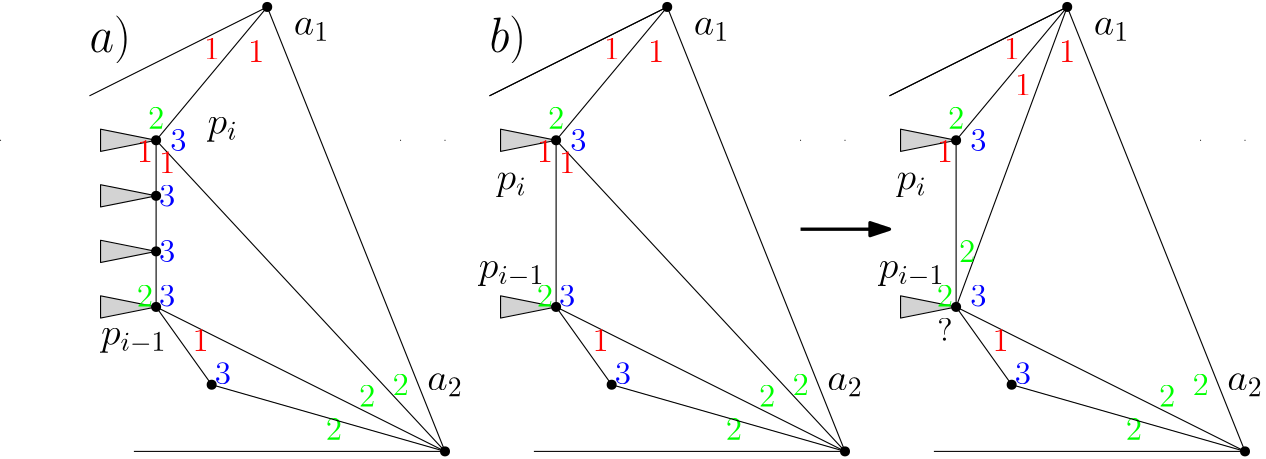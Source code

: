 <?xml version="1.0"?>
<!DOCTYPE ipe SYSTEM "ipe.dtd">
<ipe version="70206" creator="Ipe 7.2.7">
<info created="D:20190702125549" modified="D:20190703093959"/>
<ipestyle name="basic">
<symbol name="arrow/arc(spx)">
<path stroke="sym-stroke" fill="sym-stroke" pen="sym-pen">
0 0 m
-1 0.333 l
-1 -0.333 l
h
</path>
</symbol>
<symbol name="arrow/farc(spx)">
<path stroke="sym-stroke" fill="white" pen="sym-pen">
0 0 m
-1 0.333 l
-1 -0.333 l
h
</path>
</symbol>
<symbol name="arrow/ptarc(spx)">
<path stroke="sym-stroke" fill="sym-stroke" pen="sym-pen">
0 0 m
-1 0.333 l
-0.8 0 l
-1 -0.333 l
h
</path>
</symbol>
<symbol name="arrow/fptarc(spx)">
<path stroke="sym-stroke" fill="white" pen="sym-pen">
0 0 m
-1 0.333 l
-0.8 0 l
-1 -0.333 l
h
</path>
</symbol>
<symbol name="mark/circle(sx)" transformations="translations">
<path fill="sym-stroke">
0.6 0 0 0.6 0 0 e
0.4 0 0 0.4 0 0 e
</path>
</symbol>
<symbol name="mark/disk(sx)" transformations="translations">
<path fill="sym-stroke">
0.6 0 0 0.6 0 0 e
</path>
</symbol>
<symbol name="mark/fdisk(sfx)" transformations="translations">
<group>
<path fill="sym-fill">
0.5 0 0 0.5 0 0 e
</path>
<path fill="sym-stroke" fillrule="eofill">
0.6 0 0 0.6 0 0 e
0.4 0 0 0.4 0 0 e
</path>
</group>
</symbol>
<symbol name="mark/box(sx)" transformations="translations">
<path fill="sym-stroke" fillrule="eofill">
-0.6 -0.6 m
0.6 -0.6 l
0.6 0.6 l
-0.6 0.6 l
h
-0.4 -0.4 m
0.4 -0.4 l
0.4 0.4 l
-0.4 0.4 l
h
</path>
</symbol>
<symbol name="mark/square(sx)" transformations="translations">
<path fill="sym-stroke">
-0.6 -0.6 m
0.6 -0.6 l
0.6 0.6 l
-0.6 0.6 l
h
</path>
</symbol>
<symbol name="mark/fsquare(sfx)" transformations="translations">
<group>
<path fill="sym-fill">
-0.5 -0.5 m
0.5 -0.5 l
0.5 0.5 l
-0.5 0.5 l
h
</path>
<path fill="sym-stroke" fillrule="eofill">
-0.6 -0.6 m
0.6 -0.6 l
0.6 0.6 l
-0.6 0.6 l
h
-0.4 -0.4 m
0.4 -0.4 l
0.4 0.4 l
-0.4 0.4 l
h
</path>
</group>
</symbol>
<symbol name="mark/cross(sx)" transformations="translations">
<group>
<path fill="sym-stroke">
-0.43 -0.57 m
0.57 0.43 l
0.43 0.57 l
-0.57 -0.43 l
h
</path>
<path fill="sym-stroke">
-0.43 0.57 m
0.57 -0.43 l
0.43 -0.57 l
-0.57 0.43 l
h
</path>
</group>
</symbol>
<symbol name="arrow/fnormal(spx)">
<path stroke="sym-stroke" fill="white" pen="sym-pen">
0 0 m
-1 0.333 l
-1 -0.333 l
h
</path>
</symbol>
<symbol name="arrow/pointed(spx)">
<path stroke="sym-stroke" fill="sym-stroke" pen="sym-pen">
0 0 m
-1 0.333 l
-0.8 0 l
-1 -0.333 l
h
</path>
</symbol>
<symbol name="arrow/fpointed(spx)">
<path stroke="sym-stroke" fill="white" pen="sym-pen">
0 0 m
-1 0.333 l
-0.8 0 l
-1 -0.333 l
h
</path>
</symbol>
<symbol name="arrow/linear(spx)">
<path stroke="sym-stroke" pen="sym-pen">
-1 0.333 m
0 0 l
-1 -0.333 l
</path>
</symbol>
<symbol name="arrow/fdouble(spx)">
<path stroke="sym-stroke" fill="white" pen="sym-pen">
0 0 m
-1 0.333 l
-1 -0.333 l
h
-1 0 m
-2 0.333 l
-2 -0.333 l
h
</path>
</symbol>
<symbol name="arrow/double(spx)">
<path stroke="sym-stroke" fill="sym-stroke" pen="sym-pen">
0 0 m
-1 0.333 l
-1 -0.333 l
h
-1 0 m
-2 0.333 l
-2 -0.333 l
h
</path>
</symbol>
<pen name="heavier" value="0.8"/>
<pen name="fat" value="1.2"/>
<pen name="ultrafat" value="2"/>
<symbolsize name="large" value="5"/>
<symbolsize name="small" value="2"/>
<symbolsize name="tiny" value="1.1"/>
<arrowsize name="large" value="10"/>
<arrowsize name="small" value="5"/>
<arrowsize name="tiny" value="3"/>
<color name="red" value="1 0 0"/>
<color name="green" value="0 1 0"/>
<color name="blue" value="0 0 1"/>
<color name="yellow" value="1 1 0"/>
<color name="orange" value="1 0.647 0"/>
<color name="gold" value="1 0.843 0"/>
<color name="purple" value="0.627 0.125 0.941"/>
<color name="gray" value="0.745"/>
<color name="brown" value="0.647 0.165 0.165"/>
<color name="navy" value="0 0 0.502"/>
<color name="pink" value="1 0.753 0.796"/>
<color name="seagreen" value="0.18 0.545 0.341"/>
<color name="turquoise" value="0.251 0.878 0.816"/>
<color name="violet" value="0.933 0.51 0.933"/>
<color name="darkblue" value="0 0 0.545"/>
<color name="darkcyan" value="0 0.545 0.545"/>
<color name="darkgray" value="0.663"/>
<color name="darkgreen" value="0 0.392 0"/>
<color name="darkmagenta" value="0.545 0 0.545"/>
<color name="darkorange" value="1 0.549 0"/>
<color name="darkred" value="0.545 0 0"/>
<color name="lightblue" value="0.678 0.847 0.902"/>
<color name="lightcyan" value="0.878 1 1"/>
<color name="lightgray" value="0.827"/>
<color name="lightgreen" value="0.565 0.933 0.565"/>
<color name="lightyellow" value="1 1 0.878"/>
<dashstyle name="dashed" value="[4] 0"/>
<dashstyle name="dotted" value="[1 3] 0"/>
<dashstyle name="dash dotted" value="[4 2 1 2] 0"/>
<dashstyle name="dash dot dotted" value="[4 2 1 2 1 2] 0"/>
<textsize name="large" value="\large"/>
<textsize name="Large" value="\Large"/>
<textsize name="LARGE" value="\LARGE"/>
<textsize name="huge" value="\huge"/>
<textsize name="Huge" value="\Huge"/>
<textsize name="small" value="\small"/>
<textsize name="footnote" value="\footnotesize"/>
<textsize name="tiny" value="\tiny"/>
<textstyle name="center" begin="\begin{center}" end="\end{center}"/>
<textstyle name="itemize" begin="\begin{itemize}" end="\end{itemize}"/>
<textstyle name="item" begin="\begin{itemize}\item{}" end="\end{itemize}"/>
<gridsize name="4 pts" value="4"/>
<gridsize name="8 pts (~3 mm)" value="8"/>
<gridsize name="16 pts (~6 mm)" value="16"/>
<gridsize name="32 pts (~12 mm)" value="32"/>
<gridsize name="10 pts (~3.5 mm)" value="10"/>
<gridsize name="20 pts (~7 mm)" value="20"/>
<gridsize name="14 pts (~5 mm)" value="14"/>
<gridsize name="28 pts (~10 mm)" value="28"/>
<gridsize name="56 pts (~20 mm)" value="56"/>
<anglesize name="90 deg" value="90"/>
<anglesize name="60 deg" value="60"/>
<anglesize name="45 deg" value="45"/>
<anglesize name="30 deg" value="30"/>
<anglesize name="22.5 deg" value="22.5"/>
<opacity name="10%" value="0.1"/>
<opacity name="30%" value="0.3"/>
<opacity name="50%" value="0.5"/>
<opacity name="75%" value="0.75"/>
<tiling name="falling" angle="-60" step="4" width="1"/>
<tiling name="rising" angle="30" step="4" width="1"/>
</ipestyle>
<page>
<layer name="alpha"/>
<view layers="alpha" active="alpha"/>
<path layer="alpha" stroke="black" cap="1">
32 400 m
32 400 l
</path>
<path stroke="black">
128 448 m
192 288 l
</path>
<use name="mark/disk(sx)" pos="128 448" size="normal" stroke="black"/>
<use name="mark/disk(sx)" pos="192 288" size="normal" stroke="black"/>
<path stroke="black">
128 448 m
64 416 l
</path>
<path stroke="black">
192 288 m
80 288 l
</path>
<text matrix="1 0 0 1 0 -8" transformations="translations" pos="144 448" stroke="black" type="label" width="12.853" height="6.179" depth="2.15" halign="center" valign="center" size="Large" style="math">a_1</text>
<text matrix="1 0 0 1 0 40" transformations="translations" pos="192 272" stroke="black" type="label" width="12.853" height="6.179" depth="2.15" halign="center" valign="center" size="Large" style="math">a_2</text>
<path matrix="1 0 0 1 160 0" stroke="black" cap="1">
32 400 m
32 400 l
</path>
<text matrix="1 0 0 1 -80 132" transformations="translations" pos="192 272" stroke="black" type="label" width="10.981" height="6.176" depth="2.79" halign="center" valign="center" size="Large" style="math">p_i
</text>
<path matrix="1 0 0 1 144 0" stroke="black" cap="1">
32 400 m
32 400 l
</path>
<text transformations="translations" pos="64 432" stroke="black" type="label" width="14.945" height="12.896" depth="4.29" valign="baseline" size="LARGE" style="math">a)</text>
<path stroke="black">
192 288 m
88 340 l
</path>
<path matrix="1 0 0 1 144 0" stroke="black">
128 448 m
64 416 l
</path>
<text matrix="1 0 0 1 144 0" transformations="translations" pos="64 432" stroke="black" type="label" width="13.264" height="12.896" depth="4.29" valign="baseline" size="LARGE" style="math">b)
</text>
<path stroke="black" pen="fat" rarrow="normal/normal">
352 368 m
320 368 l
</path>
<text matrix="1 0 0 1 -112 56" transformations="translations" pos="192 272" stroke="black" type="label" width="23.711" height="6.179" depth="2.98" halign="center" valign="center" size="Large" style="math">p_{i-1}
</text>
<path matrix="1 0 0 1 0 -8" stroke="black" fill="lightgray">
88 408 m
68 412 l
68 404 l
88 408 l
</path>
<path matrix="1 0 0 1 0 -28" stroke="black" fill="lightgray">
88 408 m
68 412 l
68 404 l
88 408 l
</path>
<path matrix="1 0 0 1 0 -48" stroke="black" fill="lightgray">
88 408 m
68 412 l
68 404 l
88 408 l
</path>
<path matrix="1 0 0 1 0 -68" stroke="black" fill="lightgray">
88 408 m
68 412 l
68 404 l
88 408 l
</path>
<use name="mark/disk(sx)" pos="88 340" size="normal" stroke="black"/>
<use matrix="1 0 0 1 0 -4" name="mark/disk(sx)" pos="88 384" size="normal" stroke="black"/>
<use name="mark/disk(sx)" pos="88 360" size="normal" stroke="black"/>
<path stroke="black">
128 448 m
88 400 l
88 340 l
</path>
<use name="mark/disk(sx)" pos="88 400" size="normal" stroke="black"/>
<text matrix="1 0 0 1 -140 0" transformations="translations" pos="264 432" stroke="red" type="label" width="5.853" height="7.704" depth="0" halign="center" valign="center" size="large" style="math">1</text>
<text matrix="1 0 0 1 -156 0.947249" transformations="translations" pos="264 432" stroke="red" type="label" width="5.853" height="7.704" depth="0" halign="center" valign="center" size="large" style="math">1</text>
<text matrix="1 0 0 1 -88 -120" transformations="translations" pos="264 432" stroke="green" type="label" width="5.853" height="7.704" depth="0" halign="center" valign="center" size="large" style="math">2</text>
<text matrix="1 0 0 1 -100 -124" transformations="translations" pos="264 432" stroke="green" type="label" width="5.853" height="7.704" depth="0" halign="center" valign="center" size="large" style="math">2</text>
<text matrix="1 0 0 1 -112 -136" transformations="translations" pos="264 432" stroke="green" type="label" width="5.853" height="7.704" depth="0" halign="center" valign="center" size="large" style="math">2</text>
<path stroke="black">
192 288 m
108 312 l
88 340 l
</path>
<use name="mark/disk(sx)" pos="108 312" size="normal" stroke="black"/>
<text matrix="1 0 0 1 -172 -88" transformations="translations" pos="264 432" stroke="blue" type="label" width="5.853" height="7.704" depth="0" halign="center" valign="center" size="large" style="math">3</text>
<text matrix="1 0 0 1 -172 -72" transformations="translations" pos="264 432" stroke="blue" type="label" width="5.853" height="7.704" depth="0" halign="center" valign="center" size="large" style="math">3</text>
<text matrix="1 0 0 1 -172 -52" transformations="translations" pos="264 432" stroke="blue" type="label" width="5.853" height="7.704" depth="0" halign="center" valign="center" size="large" style="math">3</text>
<path stroke="black">
88 400 m
192 288 l
</path>
<text matrix="1 0 0 1 -168 -32" transformations="translations" pos="264 432" stroke="blue" type="label" width="5.853" height="7.704" depth="0" halign="center" valign="center" size="large" style="math">3</text>
<text matrix="1 0 0 1 -172 -40" transformations="translations" pos="264 432" stroke="red" type="label" width="5.853" height="7.704" depth="0" halign="center" valign="center" size="large" style="math">1</text>
<text matrix="1 0 0 1 -160 -104" transformations="translations" pos="264 432" stroke="red" type="label" width="5.853" height="7.704" depth="0" halign="center" valign="center" size="large" style="math">1</text>
<text matrix="1 0 0 1 -180 -36" transformations="translations" pos="264 432" stroke="red" type="label" width="5.853" height="7.704" depth="0" halign="center" valign="center" size="large" style="math">1</text>
<text matrix="1 0 0 1 -180 -88" transformations="translations" pos="264 432" stroke="green" type="label" width="5.853" height="7.704" depth="0" halign="center" valign="center" size="large" style="math">2</text>
<text matrix="1 0 0 1 -152 -116" transformations="translations" pos="264 432" stroke="blue" type="label" width="5.853" height="7.704" depth="0" halign="center" valign="center" size="large" style="math">3</text>
<text matrix="1 0 0 1 -176 -24" transformations="translations" pos="264 432" stroke="green" type="label" width="5.853" height="7.704" depth="0" halign="center" valign="center" size="large" style="math">2</text>
<path matrix="1 0 0 1 144 0" stroke="black">
128 448 m
192 288 l
</path>
<use matrix="1 0 0 1 144 0" name="mark/disk(sx)" pos="128 448" size="normal" stroke="black"/>
<use matrix="1 0 0 1 144 0" name="mark/disk(sx)" pos="192 288" size="normal" stroke="black"/>
<path matrix="1 0 0 1 144 0" stroke="black">
128 448 m
64 416 l
</path>
<path matrix="1 0 0 1 144 0" stroke="black">
192 288 m
80 288 l
</path>
<text matrix="1 0 0 1 144 -8" transformations="translations" pos="144 448" stroke="black" type="label" width="12.853" height="6.179" depth="2.15" halign="center" valign="center" size="Large" style="math">a_1</text>
<text matrix="1 0 0 1 144 40" transformations="translations" pos="192 272" stroke="black" type="label" width="12.853" height="6.179" depth="2.15" halign="center" valign="center" size="Large" style="math">a_2</text>
<path matrix="1 0 0 1 304 0" stroke="black" cap="1">
32 400 m
32 400 l
</path>
<text matrix="1 0 0 1 24 112" transformations="translations" pos="192 272" stroke="black" type="label" width="10.981" height="6.176" depth="2.79" halign="center" valign="center" size="Large" style="math">p_i</text>
<path matrix="1 0 0 1 288 0" stroke="black" cap="1">
32 400 m
32 400 l
</path>
<path matrix="1 0 0 1 144 0" stroke="black">
192 288 m
88 340 l
</path>
<path matrix="1 0 0 1 144 -8" stroke="black" fill="lightgray">
88 408 m
68 412 l
68 404 l
88 408 l
</path>
<path matrix="1 0 0 1 144 -68" stroke="black" fill="lightgray">
88 408 m
68 412 l
68 404 l
88 408 l
</path>
<use matrix="1 0 0 1 144 0" name="mark/disk(sx)" pos="88 340" size="normal" stroke="black"/>
<path matrix="1 0 0 1 144 0" stroke="black">
128 448 m
88 400 l
88 340 l
</path>
<use matrix="1 0 0 1 144 0" name="mark/disk(sx)" pos="88 400" size="normal" stroke="black"/>
<text matrix="1 0 0 1 4 0" transformations="translations" pos="264 432" stroke="red" type="label" width="5.853" height="7.704" depth="0" halign="center" valign="center" size="large" style="math">1</text>
<text matrix="1 0 0 1 -12 0.947249" transformations="translations" pos="264 432" stroke="red" type="label" width="5.853" height="7.704" depth="0" halign="center" valign="center" size="large" style="math">1</text>
<text matrix="1 0 0 1 56 -120" transformations="translations" pos="264 432" stroke="green" type="label" width="5.853" height="7.704" depth="0" halign="center" valign="center" size="large" style="math">2</text>
<text matrix="1 0 0 1 44 -124" transformations="translations" pos="264 432" stroke="green" type="label" width="5.853" height="7.704" depth="0" halign="center" valign="center" size="large" style="math">2</text>
<text matrix="1 0 0 1 32 -136" transformations="translations" pos="264 432" stroke="green" type="label" width="5.853" height="7.704" depth="0" halign="center" valign="center" size="large" style="math">2</text>
<path matrix="1 0 0 1 144 0" stroke="black">
192 288 m
108 312 l
88 340 l
</path>
<use matrix="1 0 0 1 144 0" name="mark/disk(sx)" pos="108 312" size="normal" stroke="black"/>
<text matrix="1 0 0 1 -28 -88" transformations="translations" pos="264 432" stroke="blue" type="label" width="5.853" height="7.704" depth="0" halign="center" valign="center" size="large" style="math">3</text>
<path matrix="1 0 0 1 144 0" stroke="black">
88 400 m
192 288 l
</path>
<text matrix="1 0 0 1 -24 -32" transformations="translations" pos="264 432" stroke="blue" type="label" width="5.853" height="7.704" depth="0" halign="center" valign="center" size="large" style="math">3</text>
<text matrix="1 0 0 1 -28 -40" transformations="translations" pos="264 432" stroke="red" type="label" width="5.853" height="7.704" depth="0" halign="center" valign="center" size="large" style="math">1</text>
<text matrix="1 0 0 1 -16 -104" transformations="translations" pos="264 432" stroke="red" type="label" width="5.853" height="7.704" depth="0" halign="center" valign="center" size="large" style="math">1</text>
<text matrix="1 0 0 1 -36 -36" transformations="translations" pos="264 432" stroke="red" type="label" width="5.853" height="7.704" depth="0" halign="center" valign="center" size="large" style="math">1</text>
<text matrix="1 0 0 1 -36 -88" transformations="translations" pos="264 432" stroke="green" type="label" width="5.853" height="7.704" depth="0" halign="center" valign="center" size="large" style="math">2</text>
<text matrix="1 0 0 1 -8 -116" transformations="translations" pos="264 432" stroke="blue" type="label" width="5.853" height="7.704" depth="0" halign="center" valign="center" size="large" style="math">3</text>
<text matrix="1 0 0 1 -32 -24" transformations="translations" pos="264 432" stroke="green" type="label" width="5.853" height="7.704" depth="0" halign="center" valign="center" size="large" style="math">2</text>
<path matrix="1 0 0 1 288 0" stroke="black">
128 448 m
64 416 l
</path>
<path matrix="1 0 0 1 288 0" stroke="black">
128 448 m
192 288 l
</path>
<use matrix="1 0 0 1 288 0" name="mark/disk(sx)" pos="128 448" size="normal" stroke="black"/>
<use matrix="1 0 0 1 288 0" name="mark/disk(sx)" pos="192 288" size="normal" stroke="black"/>
<path matrix="1 0 0 1 288 0" stroke="black">
128 448 m
64 416 l
</path>
<path matrix="1 0 0 1 288 0" stroke="black">
192 288 m
80 288 l
</path>
<text matrix="1 0 0 1 288 -8" transformations="translations" pos="144 448" stroke="black" type="label" width="12.853" height="6.179" depth="2.15" halign="center" valign="center" size="Large" style="math">a_1</text>
<text matrix="1 0 0 1 288 40" transformations="translations" pos="192 272" stroke="black" type="label" width="12.853" height="6.179" depth="2.15" halign="center" valign="center" size="Large" style="math">a_2</text>
<path matrix="1 0 0 1 448 0" stroke="black" cap="1">
32 400 m
32 400 l
</path>
<text matrix="1 0 0 1 168 112" transformations="translations" pos="192 272" stroke="black" type="label" width="10.981" height="6.176" depth="2.79" halign="center" valign="center" size="Large" style="math">p_i</text>
<path matrix="1 0 0 1 432 0" stroke="black" cap="1">
32 400 m
32 400 l
</path>
<path matrix="1 0 0 1 288 0" stroke="black">
192 288 m
88 340 l
</path>
<path matrix="1 0 0 1 288 -8" stroke="black" fill="lightgray">
88 408 m
68 412 l
68 404 l
88 408 l
</path>
<path matrix="1 0 0 1 288 -68" stroke="black" fill="lightgray">
88 408 m
68 412 l
68 404 l
88 408 l
</path>
<use matrix="1 0 0 1 288 0" name="mark/disk(sx)" pos="88 340" size="normal" stroke="black"/>
<path matrix="1 0 0 1 288 0" stroke="black">
128 448 m
88 400 l
88 340 l
</path>
<use matrix="1 0 0 1 288 0" name="mark/disk(sx)" pos="88 400" size="normal" stroke="black"/>
<text matrix="1 0 0 1 152 0" transformations="translations" pos="264 432" stroke="red" type="label" width="5.853" height="7.704" depth="0" halign="center" valign="center" size="large" style="math">1</text>
<text matrix="1 0 0 1 132 0.947249" transformations="translations" pos="264 432" stroke="red" type="label" width="5.853" height="7.704" depth="0" halign="center" valign="center" size="large" style="math">1</text>
<text matrix="1 0 0 1 200 -120" transformations="translations" pos="264 432" stroke="green" type="label" width="5.853" height="7.704" depth="0" halign="center" valign="center" size="large" style="math">2</text>
<text matrix="1 0 0 1 188 -124" transformations="translations" pos="264 432" stroke="green" type="label" width="5.853" height="7.704" depth="0" halign="center" valign="center" size="large" style="math">2</text>
<text matrix="1 0 0 1 176 -136" transformations="translations" pos="264 432" stroke="green" type="label" width="5.853" height="7.704" depth="0" halign="center" valign="center" size="large" style="math">2</text>
<path matrix="1 0 0 1 288 0" stroke="black">
192 288 m
108 312 l
88 340 l
</path>
<use matrix="1 0 0 1 288 0" name="mark/disk(sx)" pos="108 312" size="normal" stroke="black"/>
<text matrix="1 0 0 1 120 -88" transformations="translations" pos="264 432" stroke="blue" type="label" width="5.853" height="7.704" depth="0" halign="center" valign="center" size="large" style="math">3</text>
<text matrix="1 0 0 1 120 -32" transformations="translations" pos="264 432" stroke="blue" type="label" width="5.853" height="7.704" depth="0" halign="center" valign="center" size="large" style="math">3</text>
<text matrix="1 0 0 1 128 -104" transformations="translations" pos="264 432" stroke="red" type="label" width="5.853" height="7.704" depth="0" halign="center" valign="center" size="large" style="math">1</text>
<text matrix="1 0 0 1 108 -36" transformations="translations" pos="264 432" stroke="red" type="label" width="5.853" height="7.704" depth="0" halign="center" valign="center" size="large" style="math">1</text>
<text matrix="1 0 0 1 108 -88" transformations="translations" pos="264 432" stroke="green" type="label" width="5.853" height="7.704" depth="0" halign="center" valign="center" size="large" style="math">2</text>
<text matrix="1 0 0 1 136 -116" transformations="translations" pos="264 432" stroke="blue" type="label" width="5.853" height="7.704" depth="0" halign="center" valign="center" size="large" style="math">3</text>
<text matrix="1 0 0 1 112 -24" transformations="translations" pos="264 432" stroke="green" type="label" width="5.853" height="7.704" depth="0" halign="center" valign="center" size="large" style="math">2</text>
<path stroke="black">
416 448 m
376 340 l
</path>
<text matrix="1 0 0 1 108 -100" transformations="translations" pos="264 432" stroke="black" type="label" width="5.528" height="8.302" depth="0" halign="center" valign="center" size="large" style="math">?</text>
<text matrix="1 0 0 1 116 -72" transformations="translations" pos="264 432" stroke="green" type="label" width="5.853" height="7.704" depth="0" halign="center" valign="center" size="large" style="math">2</text>
<text matrix="1 0 0 1 136 -12" transformations="translations" pos="264 432" stroke="red" type="label" width="5.853" height="7.704" depth="0" halign="center" valign="center" size="large" style="math">1</text>
<text matrix="1 0 0 1 24 80" transformations="translations" pos="192 272" stroke="black" type="label" width="23.711" height="6.179" depth="2.98" halign="center" valign="center" size="Large" style="math">p_{i-1}
</text>
<text matrix="1 0 0 1 168 80" transformations="translations" pos="192 272" stroke="black" type="label" width="23.711" height="6.179" depth="2.98" halign="center" valign="center" size="Large" style="math">p_{i-1}
</text>
</page>
</ipe>
